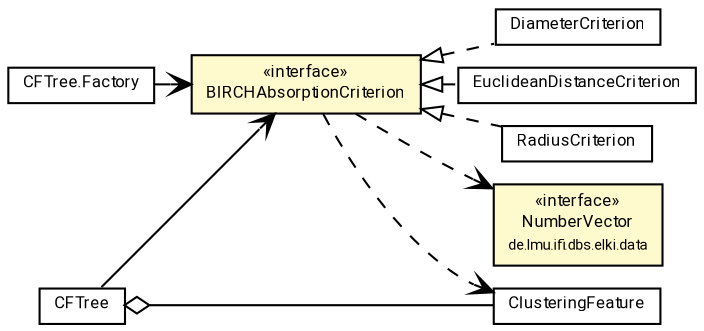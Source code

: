 #!/usr/local/bin/dot
#
# Class diagram 
# Generated by UMLGraph version R5_7_2-60-g0e99a6 (http://www.spinellis.gr/umlgraph/)
#

digraph G {
	graph [fontnames="svg"]
	edge [fontname="Roboto",fontsize=7,labelfontname="Roboto",labelfontsize=7,color="black"];
	node [fontname="Roboto",fontcolor="black",fontsize=8,shape=plaintext,margin=0,width=0,height=0];
	nodesep=0.15;
	ranksep=0.25;
	rankdir=LR;
	// de.lmu.ifi.dbs.elki.algorithm.clustering.hierarchical.birch.DiameterCriterion
	c1812814 [label=<<table title="de.lmu.ifi.dbs.elki.algorithm.clustering.hierarchical.birch.DiameterCriterion" border="0" cellborder="1" cellspacing="0" cellpadding="2" href="DiameterCriterion.html" target="_parent">
		<tr><td><table border="0" cellspacing="0" cellpadding="1">
		<tr><td align="center" balign="center"> <font face="Roboto">DiameterCriterion</font> </td></tr>
		</table></td></tr>
		</table>>, URL="DiameterCriterion.html"];
	// de.lmu.ifi.dbs.elki.algorithm.clustering.hierarchical.birch.CFTree
	c1812816 [label=<<table title="de.lmu.ifi.dbs.elki.algorithm.clustering.hierarchical.birch.CFTree" border="0" cellborder="1" cellspacing="0" cellpadding="2" href="CFTree.html" target="_parent">
		<tr><td><table border="0" cellspacing="0" cellpadding="1">
		<tr><td align="center" balign="center"> <font face="Roboto">CFTree</font> </td></tr>
		</table></td></tr>
		</table>>, URL="CFTree.html"];
	// de.lmu.ifi.dbs.elki.algorithm.clustering.hierarchical.birch.CFTree.Factory
	c1812819 [label=<<table title="de.lmu.ifi.dbs.elki.algorithm.clustering.hierarchical.birch.CFTree.Factory" border="0" cellborder="1" cellspacing="0" cellpadding="2" href="CFTree.Factory.html" target="_parent">
		<tr><td><table border="0" cellspacing="0" cellpadding="1">
		<tr><td align="center" balign="center"> <font face="Roboto">CFTree.Factory</font> </td></tr>
		</table></td></tr>
		</table>>, URL="CFTree.Factory.html"];
	// de.lmu.ifi.dbs.elki.algorithm.clustering.hierarchical.birch.EuclideanDistanceCriterion
	c1812821 [label=<<table title="de.lmu.ifi.dbs.elki.algorithm.clustering.hierarchical.birch.EuclideanDistanceCriterion" border="0" cellborder="1" cellspacing="0" cellpadding="2" href="EuclideanDistanceCriterion.html" target="_parent">
		<tr><td><table border="0" cellspacing="0" cellpadding="1">
		<tr><td align="center" balign="center"> <font face="Roboto">EuclideanDistanceCriterion</font> </td></tr>
		</table></td></tr>
		</table>>, URL="EuclideanDistanceCriterion.html"];
	// de.lmu.ifi.dbs.elki.algorithm.clustering.hierarchical.birch.RadiusCriterion
	c1812826 [label=<<table title="de.lmu.ifi.dbs.elki.algorithm.clustering.hierarchical.birch.RadiusCriterion" border="0" cellborder="1" cellspacing="0" cellpadding="2" href="RadiusCriterion.html" target="_parent">
		<tr><td><table border="0" cellspacing="0" cellpadding="1">
		<tr><td align="center" balign="center"> <font face="Roboto">RadiusCriterion</font> </td></tr>
		</table></td></tr>
		</table>>, URL="RadiusCriterion.html"];
	// de.lmu.ifi.dbs.elki.algorithm.clustering.hierarchical.birch.BIRCHAbsorptionCriterion
	c1812828 [label=<<table title="de.lmu.ifi.dbs.elki.algorithm.clustering.hierarchical.birch.BIRCHAbsorptionCriterion" border="0" cellborder="1" cellspacing="0" cellpadding="2" bgcolor="lemonChiffon" href="BIRCHAbsorptionCriterion.html" target="_parent">
		<tr><td><table border="0" cellspacing="0" cellpadding="1">
		<tr><td align="center" balign="center"> &#171;interface&#187; </td></tr>
		<tr><td align="center" balign="center"> <font face="Roboto">BIRCHAbsorptionCriterion</font> </td></tr>
		</table></td></tr>
		</table>>, URL="BIRCHAbsorptionCriterion.html"];
	// de.lmu.ifi.dbs.elki.algorithm.clustering.hierarchical.birch.ClusteringFeature
	c1812831 [label=<<table title="de.lmu.ifi.dbs.elki.algorithm.clustering.hierarchical.birch.ClusteringFeature" border="0" cellborder="1" cellspacing="0" cellpadding="2" href="ClusteringFeature.html" target="_parent">
		<tr><td><table border="0" cellspacing="0" cellpadding="1">
		<tr><td align="center" balign="center"> <font face="Roboto">ClusteringFeature</font> </td></tr>
		</table></td></tr>
		</table>>, URL="ClusteringFeature.html"];
	// de.lmu.ifi.dbs.elki.data.NumberVector
	c1813336 [label=<<table title="de.lmu.ifi.dbs.elki.data.NumberVector" border="0" cellborder="1" cellspacing="0" cellpadding="2" bgcolor="LemonChiffon" href="../../../../data/NumberVector.html" target="_parent">
		<tr><td><table border="0" cellspacing="0" cellpadding="1">
		<tr><td align="center" balign="center"> &#171;interface&#187; </td></tr>
		<tr><td align="center" balign="center"> <font face="Roboto">NumberVector</font> </td></tr>
		<tr><td align="center" balign="center"> <font face="Roboto" point-size="7.0">de.lmu.ifi.dbs.elki.data</font> </td></tr>
		</table></td></tr>
		</table>>, URL="../../../../data/NumberVector.html"];
	// de.lmu.ifi.dbs.elki.algorithm.clustering.hierarchical.birch.DiameterCriterion implements de.lmu.ifi.dbs.elki.algorithm.clustering.hierarchical.birch.BIRCHAbsorptionCriterion
	c1812828 -> c1812814 [arrowtail=empty,style=dashed,dir=back,weight=9];
	// de.lmu.ifi.dbs.elki.algorithm.clustering.hierarchical.birch.CFTree has de.lmu.ifi.dbs.elki.algorithm.clustering.hierarchical.birch.ClusteringFeature
	c1812816 -> c1812831 [arrowhead=none,arrowtail=ediamond,dir=back,weight=4];
	// de.lmu.ifi.dbs.elki.algorithm.clustering.hierarchical.birch.EuclideanDistanceCriterion implements de.lmu.ifi.dbs.elki.algorithm.clustering.hierarchical.birch.BIRCHAbsorptionCriterion
	c1812828 -> c1812821 [arrowtail=empty,style=dashed,dir=back,weight=9];
	// de.lmu.ifi.dbs.elki.algorithm.clustering.hierarchical.birch.RadiusCriterion implements de.lmu.ifi.dbs.elki.algorithm.clustering.hierarchical.birch.BIRCHAbsorptionCriterion
	c1812828 -> c1812826 [arrowtail=empty,style=dashed,dir=back,weight=9];
	// de.lmu.ifi.dbs.elki.algorithm.clustering.hierarchical.birch.BIRCHAbsorptionCriterion depend de.lmu.ifi.dbs.elki.algorithm.clustering.hierarchical.birch.ClusteringFeature
	c1812828 -> c1812831 [arrowhead=open,style=dashed,weight=0];
	// de.lmu.ifi.dbs.elki.algorithm.clustering.hierarchical.birch.BIRCHAbsorptionCriterion depend de.lmu.ifi.dbs.elki.data.NumberVector
	c1812828 -> c1813336 [arrowhead=open,style=dashed,weight=0];
	// de.lmu.ifi.dbs.elki.algorithm.clustering.hierarchical.birch.CFTree navassoc de.lmu.ifi.dbs.elki.algorithm.clustering.hierarchical.birch.BIRCHAbsorptionCriterion
	c1812816 -> c1812828 [arrowhead=open,weight=1];
	// de.lmu.ifi.dbs.elki.algorithm.clustering.hierarchical.birch.CFTree.Factory navassoc de.lmu.ifi.dbs.elki.algorithm.clustering.hierarchical.birch.BIRCHAbsorptionCriterion
	c1812819 -> c1812828 [arrowhead=open,weight=1];
}

